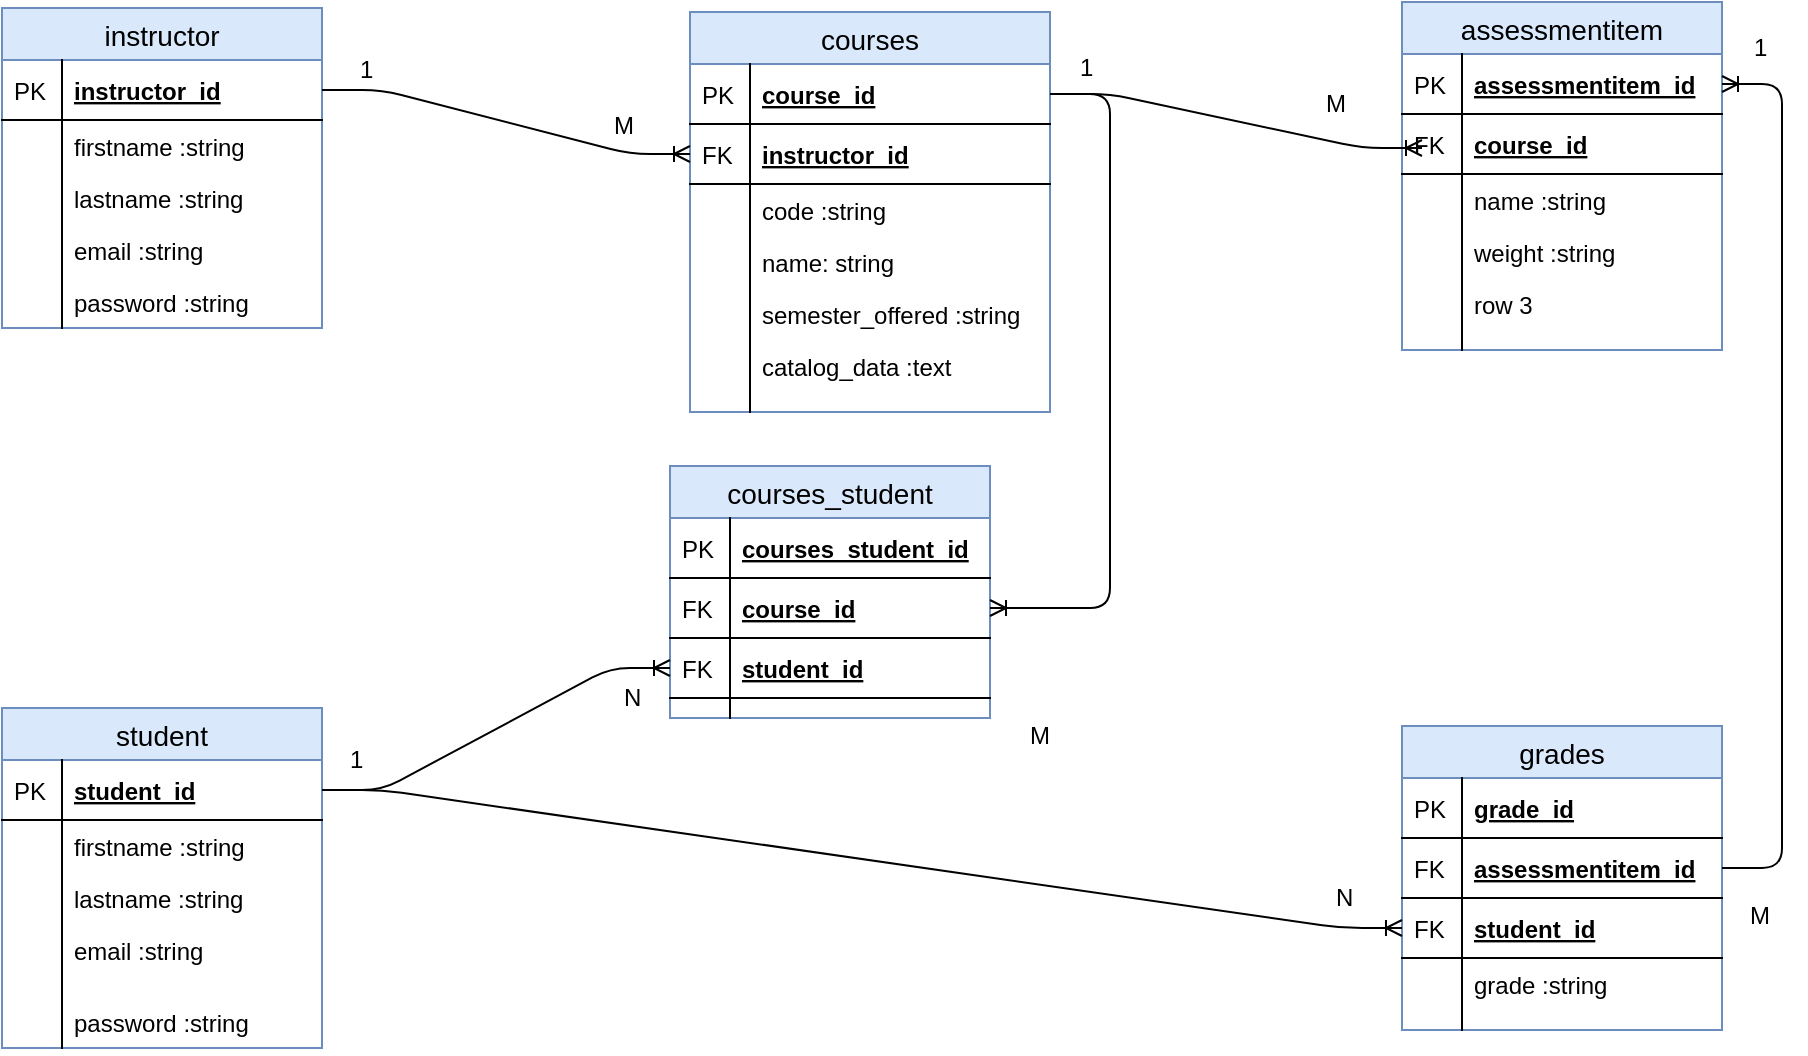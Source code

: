 <mxfile version="10.5.4" type="device"><diagram id="3fRgv4CVOXmltGhXMlZF" name="Page-1"><mxGraphModel dx="988" dy="532" grid="1" gridSize="10" guides="1" tooltips="1" connect="1" arrows="1" fold="1" page="1" pageScale="1" pageWidth="1169" pageHeight="1654" math="0" shadow="0"><root><mxCell id="0"/><mxCell id="1" parent="0"/><mxCell id="gOeAazlOz4UC05SaIbRI-1" value="instructor" style="swimlane;fontStyle=0;childLayout=stackLayout;horizontal=1;startSize=26;fillColor=#dae8fc;horizontalStack=0;resizeParent=1;resizeParentMax=0;resizeLast=0;collapsible=1;marginBottom=0;swimlaneFillColor=#ffffff;align=center;fontSize=14;strokeColor=#6c8ebf;" vertex="1" parent="1"><mxGeometry x="60" y="80" width="160" height="160" as="geometry"/></mxCell><mxCell id="gOeAazlOz4UC05SaIbRI-2" value="instructor_id" style="shape=partialRectangle;top=0;left=0;right=0;bottom=1;align=left;verticalAlign=middle;fillColor=none;spacingLeft=34;spacingRight=4;overflow=hidden;rotatable=0;points=[[0,0.5],[1,0.5]];portConstraint=eastwest;dropTarget=0;fontStyle=5;fontSize=12;" vertex="1" parent="gOeAazlOz4UC05SaIbRI-1"><mxGeometry y="26" width="160" height="30" as="geometry"/></mxCell><mxCell id="gOeAazlOz4UC05SaIbRI-3" value="PK" style="shape=partialRectangle;top=0;left=0;bottom=0;fillColor=none;align=left;verticalAlign=middle;spacingLeft=4;spacingRight=4;overflow=hidden;rotatable=0;points=[];portConstraint=eastwest;part=1;fontSize=12;" vertex="1" connectable="0" parent="gOeAazlOz4UC05SaIbRI-2"><mxGeometry width="30" height="30" as="geometry"/></mxCell><mxCell id="gOeAazlOz4UC05SaIbRI-4" value="firstname :string" style="shape=partialRectangle;top=0;left=0;right=0;bottom=0;align=left;verticalAlign=top;fillColor=none;spacingLeft=34;spacingRight=4;overflow=hidden;rotatable=0;points=[[0,0.5],[1,0.5]];portConstraint=eastwest;dropTarget=0;fontSize=12;" vertex="1" parent="gOeAazlOz4UC05SaIbRI-1"><mxGeometry y="56" width="160" height="26" as="geometry"/></mxCell><mxCell id="gOeAazlOz4UC05SaIbRI-5" value="" style="shape=partialRectangle;top=0;left=0;bottom=0;fillColor=none;align=left;verticalAlign=top;spacingLeft=4;spacingRight=4;overflow=hidden;rotatable=0;points=[];portConstraint=eastwest;part=1;fontSize=12;" vertex="1" connectable="0" parent="gOeAazlOz4UC05SaIbRI-4"><mxGeometry width="30" height="26" as="geometry"/></mxCell><mxCell id="gOeAazlOz4UC05SaIbRI-6" value="lastname :string" style="shape=partialRectangle;top=0;left=0;right=0;bottom=0;align=left;verticalAlign=top;fillColor=none;spacingLeft=34;spacingRight=4;overflow=hidden;rotatable=0;points=[[0,0.5],[1,0.5]];portConstraint=eastwest;dropTarget=0;fontSize=12;" vertex="1" parent="gOeAazlOz4UC05SaIbRI-1"><mxGeometry y="82" width="160" height="26" as="geometry"/></mxCell><mxCell id="gOeAazlOz4UC05SaIbRI-7" value="" style="shape=partialRectangle;top=0;left=0;bottom=0;fillColor=none;align=left;verticalAlign=top;spacingLeft=4;spacingRight=4;overflow=hidden;rotatable=0;points=[];portConstraint=eastwest;part=1;fontSize=12;" vertex="1" connectable="0" parent="gOeAazlOz4UC05SaIbRI-6"><mxGeometry width="30" height="26" as="geometry"/></mxCell><mxCell id="gOeAazlOz4UC05SaIbRI-8" value="email :string" style="shape=partialRectangle;top=0;left=0;right=0;bottom=0;align=left;verticalAlign=top;fillColor=none;spacingLeft=34;spacingRight=4;overflow=hidden;rotatable=0;points=[[0,0.5],[1,0.5]];portConstraint=eastwest;dropTarget=0;fontSize=12;" vertex="1" parent="gOeAazlOz4UC05SaIbRI-1"><mxGeometry y="108" width="160" height="26" as="geometry"/></mxCell><mxCell id="gOeAazlOz4UC05SaIbRI-9" value="" style="shape=partialRectangle;top=0;left=0;bottom=0;fillColor=none;align=left;verticalAlign=top;spacingLeft=4;spacingRight=4;overflow=hidden;rotatable=0;points=[];portConstraint=eastwest;part=1;fontSize=12;" vertex="1" connectable="0" parent="gOeAazlOz4UC05SaIbRI-8"><mxGeometry width="30" height="26" as="geometry"/></mxCell><mxCell id="gOeAazlOz4UC05SaIbRI-12" value="password :string" style="shape=partialRectangle;top=0;left=0;right=0;bottom=0;align=left;verticalAlign=top;fillColor=none;spacingLeft=34;spacingRight=4;overflow=hidden;rotatable=0;points=[[0,0.5],[1,0.5]];portConstraint=eastwest;dropTarget=0;fontSize=12;" vertex="1" parent="gOeAazlOz4UC05SaIbRI-1"><mxGeometry y="134" width="160" height="26" as="geometry"/></mxCell><mxCell id="gOeAazlOz4UC05SaIbRI-13" value="" style="shape=partialRectangle;top=0;left=0;bottom=0;fillColor=none;align=left;verticalAlign=top;spacingLeft=4;spacingRight=4;overflow=hidden;rotatable=0;points=[];portConstraint=eastwest;part=1;fontSize=12;" vertex="1" connectable="0" parent="gOeAazlOz4UC05SaIbRI-12"><mxGeometry width="30" height="26" as="geometry"/></mxCell><mxCell id="gOeAazlOz4UC05SaIbRI-10" value="" style="shape=partialRectangle;top=0;left=0;right=0;bottom=0;align=left;verticalAlign=top;fillColor=none;spacingLeft=34;spacingRight=4;overflow=hidden;rotatable=0;points=[[0,0.5],[1,0.5]];portConstraint=eastwest;dropTarget=0;fontSize=12;" vertex="1" parent="gOeAazlOz4UC05SaIbRI-1"><mxGeometry y="160" width="160" as="geometry"/></mxCell><mxCell id="gOeAazlOz4UC05SaIbRI-11" value="" style="shape=partialRectangle;top=0;left=0;bottom=0;fillColor=none;align=left;verticalAlign=top;spacingLeft=4;spacingRight=4;overflow=hidden;rotatable=0;points=[];portConstraint=eastwest;part=1;fontSize=12;" vertex="1" connectable="0" parent="gOeAazlOz4UC05SaIbRI-10"><mxGeometry width="30" as="geometry"/></mxCell><mxCell id="gOeAazlOz4UC05SaIbRI-14" value="courses" style="swimlane;fontStyle=0;childLayout=stackLayout;horizontal=1;startSize=26;fillColor=#dae8fc;horizontalStack=0;resizeParent=1;resizeParentMax=0;resizeLast=0;collapsible=1;marginBottom=0;swimlaneFillColor=#ffffff;align=center;fontSize=14;strokeColor=#6c8ebf;" vertex="1" parent="1"><mxGeometry x="404" y="82" width="180" height="200" as="geometry"/></mxCell><mxCell id="gOeAazlOz4UC05SaIbRI-15" value="course_id" style="shape=partialRectangle;top=0;left=0;right=0;bottom=1;align=left;verticalAlign=middle;fillColor=none;spacingLeft=34;spacingRight=4;overflow=hidden;rotatable=0;points=[[0,0.5],[1,0.5]];portConstraint=eastwest;dropTarget=0;fontStyle=5;fontSize=12;" vertex="1" parent="gOeAazlOz4UC05SaIbRI-14"><mxGeometry y="26" width="180" height="30" as="geometry"/></mxCell><mxCell id="gOeAazlOz4UC05SaIbRI-16" value="PK" style="shape=partialRectangle;top=0;left=0;bottom=0;fillColor=none;align=left;verticalAlign=middle;spacingLeft=4;spacingRight=4;overflow=hidden;rotatable=0;points=[];portConstraint=eastwest;part=1;fontSize=12;" vertex="1" connectable="0" parent="gOeAazlOz4UC05SaIbRI-15"><mxGeometry width="30" height="30" as="geometry"/></mxCell><mxCell id="gOeAazlOz4UC05SaIbRI-32" value="instructor_id" style="shape=partialRectangle;top=0;left=0;right=0;bottom=1;align=left;verticalAlign=middle;fillColor=none;spacingLeft=34;spacingRight=4;overflow=hidden;rotatable=0;points=[[0,0.5],[1,0.5]];portConstraint=eastwest;dropTarget=0;fontStyle=5;fontSize=12;" vertex="1" parent="gOeAazlOz4UC05SaIbRI-14"><mxGeometry y="56" width="180" height="30" as="geometry"/></mxCell><mxCell id="gOeAazlOz4UC05SaIbRI-33" value="FK" style="shape=partialRectangle;top=0;left=0;bottom=0;fillColor=none;align=left;verticalAlign=middle;spacingLeft=4;spacingRight=4;overflow=hidden;rotatable=0;points=[];portConstraint=eastwest;part=1;fontSize=12;" vertex="1" connectable="0" parent="gOeAazlOz4UC05SaIbRI-32"><mxGeometry width="30" height="30" as="geometry"/></mxCell><mxCell id="gOeAazlOz4UC05SaIbRI-17" value="code :string" style="shape=partialRectangle;top=0;left=0;right=0;bottom=0;align=left;verticalAlign=top;fillColor=none;spacingLeft=34;spacingRight=4;overflow=hidden;rotatable=0;points=[[0,0.5],[1,0.5]];portConstraint=eastwest;dropTarget=0;fontSize=12;" vertex="1" parent="gOeAazlOz4UC05SaIbRI-14"><mxGeometry y="86" width="180" height="26" as="geometry"/></mxCell><mxCell id="gOeAazlOz4UC05SaIbRI-18" value="" style="shape=partialRectangle;top=0;left=0;bottom=0;fillColor=none;align=left;verticalAlign=top;spacingLeft=4;spacingRight=4;overflow=hidden;rotatable=0;points=[];portConstraint=eastwest;part=1;fontSize=12;" vertex="1" connectable="0" parent="gOeAazlOz4UC05SaIbRI-17"><mxGeometry width="30" height="26" as="geometry"/></mxCell><mxCell id="gOeAazlOz4UC05SaIbRI-19" value="name: string" style="shape=partialRectangle;top=0;left=0;right=0;bottom=0;align=left;verticalAlign=top;fillColor=none;spacingLeft=34;spacingRight=4;overflow=hidden;rotatable=0;points=[[0,0.5],[1,0.5]];portConstraint=eastwest;dropTarget=0;fontSize=12;" vertex="1" parent="gOeAazlOz4UC05SaIbRI-14"><mxGeometry y="112" width="180" height="26" as="geometry"/></mxCell><mxCell id="gOeAazlOz4UC05SaIbRI-20" value="" style="shape=partialRectangle;top=0;left=0;bottom=0;fillColor=none;align=left;verticalAlign=top;spacingLeft=4;spacingRight=4;overflow=hidden;rotatable=0;points=[];portConstraint=eastwest;part=1;fontSize=12;" vertex="1" connectable="0" parent="gOeAazlOz4UC05SaIbRI-19"><mxGeometry width="30" height="26" as="geometry"/></mxCell><mxCell id="gOeAazlOz4UC05SaIbRI-34" value="semester_offered :string" style="shape=partialRectangle;top=0;left=0;right=0;bottom=0;align=left;verticalAlign=top;fillColor=none;spacingLeft=34;spacingRight=4;overflow=hidden;rotatable=0;points=[[0,0.5],[1,0.5]];portConstraint=eastwest;dropTarget=0;fontSize=12;" vertex="1" parent="gOeAazlOz4UC05SaIbRI-14"><mxGeometry y="138" width="180" height="26" as="geometry"/></mxCell><mxCell id="gOeAazlOz4UC05SaIbRI-35" value="" style="shape=partialRectangle;top=0;left=0;bottom=0;fillColor=none;align=left;verticalAlign=top;spacingLeft=4;spacingRight=4;overflow=hidden;rotatable=0;points=[];portConstraint=eastwest;part=1;fontSize=12;" vertex="1" connectable="0" parent="gOeAazlOz4UC05SaIbRI-34"><mxGeometry width="30" height="26" as="geometry"/></mxCell><mxCell id="gOeAazlOz4UC05SaIbRI-21" value="catalog_data :text" style="shape=partialRectangle;top=0;left=0;right=0;bottom=0;align=left;verticalAlign=top;fillColor=none;spacingLeft=34;spacingRight=4;overflow=hidden;rotatable=0;points=[[0,0.5],[1,0.5]];portConstraint=eastwest;dropTarget=0;fontSize=12;" vertex="1" parent="gOeAazlOz4UC05SaIbRI-14"><mxGeometry y="164" width="180" height="26" as="geometry"/></mxCell><mxCell id="gOeAazlOz4UC05SaIbRI-22" value="" style="shape=partialRectangle;top=0;left=0;bottom=0;fillColor=none;align=left;verticalAlign=top;spacingLeft=4;spacingRight=4;overflow=hidden;rotatable=0;points=[];portConstraint=eastwest;part=1;fontSize=12;" vertex="1" connectable="0" parent="gOeAazlOz4UC05SaIbRI-21"><mxGeometry width="30" height="26" as="geometry"/></mxCell><mxCell id="gOeAazlOz4UC05SaIbRI-23" value="" style="shape=partialRectangle;top=0;left=0;right=0;bottom=0;align=left;verticalAlign=top;fillColor=none;spacingLeft=34;spacingRight=4;overflow=hidden;rotatable=0;points=[[0,0.5],[1,0.5]];portConstraint=eastwest;dropTarget=0;fontSize=12;" vertex="1" parent="gOeAazlOz4UC05SaIbRI-14"><mxGeometry y="190" width="180" height="10" as="geometry"/></mxCell><mxCell id="gOeAazlOz4UC05SaIbRI-24" value="" style="shape=partialRectangle;top=0;left=0;bottom=0;fillColor=none;align=left;verticalAlign=top;spacingLeft=4;spacingRight=4;overflow=hidden;rotatable=0;points=[];portConstraint=eastwest;part=1;fontSize=12;" vertex="1" connectable="0" parent="gOeAazlOz4UC05SaIbRI-23"><mxGeometry width="30" height="10" as="geometry"/></mxCell><mxCell id="gOeAazlOz4UC05SaIbRI-36" value="student" style="swimlane;fontStyle=0;childLayout=stackLayout;horizontal=1;startSize=26;fillColor=#dae8fc;horizontalStack=0;resizeParent=1;resizeParentMax=0;resizeLast=0;collapsible=1;marginBottom=0;swimlaneFillColor=#ffffff;align=center;fontSize=14;strokeColor=#6c8ebf;" vertex="1" parent="1"><mxGeometry x="60" y="430" width="160" height="170" as="geometry"/></mxCell><mxCell id="gOeAazlOz4UC05SaIbRI-37" value="student_id" style="shape=partialRectangle;top=0;left=0;right=0;bottom=1;align=left;verticalAlign=middle;fillColor=none;spacingLeft=34;spacingRight=4;overflow=hidden;rotatable=0;points=[[0,0.5],[1,0.5]];portConstraint=eastwest;dropTarget=0;fontStyle=5;fontSize=12;" vertex="1" parent="gOeAazlOz4UC05SaIbRI-36"><mxGeometry y="26" width="160" height="30" as="geometry"/></mxCell><mxCell id="gOeAazlOz4UC05SaIbRI-38" value="PK" style="shape=partialRectangle;top=0;left=0;bottom=0;fillColor=none;align=left;verticalAlign=middle;spacingLeft=4;spacingRight=4;overflow=hidden;rotatable=0;points=[];portConstraint=eastwest;part=1;fontSize=12;" vertex="1" connectable="0" parent="gOeAazlOz4UC05SaIbRI-37"><mxGeometry width="30" height="30" as="geometry"/></mxCell><mxCell id="gOeAazlOz4UC05SaIbRI-39" value="firstname :string" style="shape=partialRectangle;top=0;left=0;right=0;bottom=0;align=left;verticalAlign=top;fillColor=none;spacingLeft=34;spacingRight=4;overflow=hidden;rotatable=0;points=[[0,0.5],[1,0.5]];portConstraint=eastwest;dropTarget=0;fontSize=12;" vertex="1" parent="gOeAazlOz4UC05SaIbRI-36"><mxGeometry y="56" width="160" height="26" as="geometry"/></mxCell><mxCell id="gOeAazlOz4UC05SaIbRI-40" value="" style="shape=partialRectangle;top=0;left=0;bottom=0;fillColor=none;align=left;verticalAlign=top;spacingLeft=4;spacingRight=4;overflow=hidden;rotatable=0;points=[];portConstraint=eastwest;part=1;fontSize=12;" vertex="1" connectable="0" parent="gOeAazlOz4UC05SaIbRI-39"><mxGeometry width="30" height="26" as="geometry"/></mxCell><mxCell id="gOeAazlOz4UC05SaIbRI-41" value="lastname :string" style="shape=partialRectangle;top=0;left=0;right=0;bottom=0;align=left;verticalAlign=top;fillColor=none;spacingLeft=34;spacingRight=4;overflow=hidden;rotatable=0;points=[[0,0.5],[1,0.5]];portConstraint=eastwest;dropTarget=0;fontSize=12;" vertex="1" parent="gOeAazlOz4UC05SaIbRI-36"><mxGeometry y="82" width="160" height="26" as="geometry"/></mxCell><mxCell id="gOeAazlOz4UC05SaIbRI-42" value="" style="shape=partialRectangle;top=0;left=0;bottom=0;fillColor=none;align=left;verticalAlign=top;spacingLeft=4;spacingRight=4;overflow=hidden;rotatable=0;points=[];portConstraint=eastwest;part=1;fontSize=12;" vertex="1" connectable="0" parent="gOeAazlOz4UC05SaIbRI-41"><mxGeometry width="30" height="26" as="geometry"/></mxCell><mxCell id="gOeAazlOz4UC05SaIbRI-43" value="email :string" style="shape=partialRectangle;top=0;left=0;right=0;bottom=0;align=left;verticalAlign=top;fillColor=none;spacingLeft=34;spacingRight=4;overflow=hidden;rotatable=0;points=[[0,0.5],[1,0.5]];portConstraint=eastwest;dropTarget=0;fontSize=12;" vertex="1" parent="gOeAazlOz4UC05SaIbRI-36"><mxGeometry y="108" width="160" height="26" as="geometry"/></mxCell><mxCell id="gOeAazlOz4UC05SaIbRI-44" value="" style="shape=partialRectangle;top=0;left=0;bottom=0;fillColor=none;align=left;verticalAlign=top;spacingLeft=4;spacingRight=4;overflow=hidden;rotatable=0;points=[];portConstraint=eastwest;part=1;fontSize=12;" vertex="1" connectable="0" parent="gOeAazlOz4UC05SaIbRI-43"><mxGeometry width="30" height="26" as="geometry"/></mxCell><mxCell id="gOeAazlOz4UC05SaIbRI-45" value="" style="shape=partialRectangle;top=0;left=0;right=0;bottom=0;align=left;verticalAlign=top;fillColor=none;spacingLeft=34;spacingRight=4;overflow=hidden;rotatable=0;points=[[0,0.5],[1,0.5]];portConstraint=eastwest;dropTarget=0;fontSize=12;" vertex="1" parent="gOeAazlOz4UC05SaIbRI-36"><mxGeometry y="134" width="160" height="10" as="geometry"/></mxCell><mxCell id="gOeAazlOz4UC05SaIbRI-46" value="" style="shape=partialRectangle;top=0;left=0;bottom=0;fillColor=none;align=left;verticalAlign=top;spacingLeft=4;spacingRight=4;overflow=hidden;rotatable=0;points=[];portConstraint=eastwest;part=1;fontSize=12;" vertex="1" connectable="0" parent="gOeAazlOz4UC05SaIbRI-45"><mxGeometry width="30" height="10" as="geometry"/></mxCell><mxCell id="gOeAazlOz4UC05SaIbRI-47" value="password :string" style="shape=partialRectangle;top=0;left=0;right=0;bottom=0;align=left;verticalAlign=top;fillColor=none;spacingLeft=34;spacingRight=4;overflow=hidden;rotatable=0;points=[[0,0.5],[1,0.5]];portConstraint=eastwest;dropTarget=0;fontSize=12;" vertex="1" parent="gOeAazlOz4UC05SaIbRI-36"><mxGeometry y="144" width="160" height="26" as="geometry"/></mxCell><mxCell id="gOeAazlOz4UC05SaIbRI-48" value="" style="shape=partialRectangle;top=0;left=0;bottom=0;fillColor=none;align=left;verticalAlign=top;spacingLeft=4;spacingRight=4;overflow=hidden;rotatable=0;points=[];portConstraint=eastwest;part=1;fontSize=12;" vertex="1" connectable="0" parent="gOeAazlOz4UC05SaIbRI-47"><mxGeometry width="30" height="26" as="geometry"/></mxCell><mxCell id="gOeAazlOz4UC05SaIbRI-49" value="courses_student" style="swimlane;fontStyle=0;childLayout=stackLayout;horizontal=1;startSize=26;fillColor=#dae8fc;horizontalStack=0;resizeParent=1;resizeParentMax=0;resizeLast=0;collapsible=1;marginBottom=0;swimlaneFillColor=#ffffff;align=center;fontSize=14;strokeColor=#6c8ebf;" vertex="1" parent="1"><mxGeometry x="394" y="309" width="160" height="126" as="geometry"/></mxCell><mxCell id="gOeAazlOz4UC05SaIbRI-50" value="courses_student_id" style="shape=partialRectangle;top=0;left=0;right=0;bottom=1;align=left;verticalAlign=middle;fillColor=none;spacingLeft=34;spacingRight=4;overflow=hidden;rotatable=0;points=[[0,0.5],[1,0.5]];portConstraint=eastwest;dropTarget=0;fontStyle=5;fontSize=12;" vertex="1" parent="gOeAazlOz4UC05SaIbRI-49"><mxGeometry y="26" width="160" height="30" as="geometry"/></mxCell><mxCell id="gOeAazlOz4UC05SaIbRI-51" value="PK" style="shape=partialRectangle;top=0;left=0;bottom=0;fillColor=none;align=left;verticalAlign=middle;spacingLeft=4;spacingRight=4;overflow=hidden;rotatable=0;points=[];portConstraint=eastwest;part=1;fontSize=12;" vertex="1" connectable="0" parent="gOeAazlOz4UC05SaIbRI-50"><mxGeometry width="30" height="30" as="geometry"/></mxCell><mxCell id="gOeAazlOz4UC05SaIbRI-60" value="course_id" style="shape=partialRectangle;top=0;left=0;right=0;bottom=1;align=left;verticalAlign=middle;fillColor=none;spacingLeft=34;spacingRight=4;overflow=hidden;rotatable=0;points=[[0,0.5],[1,0.5]];portConstraint=eastwest;dropTarget=0;fontStyle=5;fontSize=12;" vertex="1" parent="gOeAazlOz4UC05SaIbRI-49"><mxGeometry y="56" width="160" height="30" as="geometry"/></mxCell><mxCell id="gOeAazlOz4UC05SaIbRI-61" value="FK" style="shape=partialRectangle;top=0;left=0;bottom=0;fillColor=none;align=left;verticalAlign=middle;spacingLeft=4;spacingRight=4;overflow=hidden;rotatable=0;points=[];portConstraint=eastwest;part=1;fontSize=12;" vertex="1" connectable="0" parent="gOeAazlOz4UC05SaIbRI-60"><mxGeometry width="30" height="30" as="geometry"/></mxCell><mxCell id="gOeAazlOz4UC05SaIbRI-62" value="student_id" style="shape=partialRectangle;top=0;left=0;right=0;bottom=1;align=left;verticalAlign=middle;fillColor=none;spacingLeft=34;spacingRight=4;overflow=hidden;rotatable=0;points=[[0,0.5],[1,0.5]];portConstraint=eastwest;dropTarget=0;fontStyle=5;fontSize=12;" vertex="1" parent="gOeAazlOz4UC05SaIbRI-49"><mxGeometry y="86" width="160" height="30" as="geometry"/></mxCell><mxCell id="gOeAazlOz4UC05SaIbRI-63" value="FK" style="shape=partialRectangle;top=0;left=0;bottom=0;fillColor=none;align=left;verticalAlign=middle;spacingLeft=4;spacingRight=4;overflow=hidden;rotatable=0;points=[];portConstraint=eastwest;part=1;fontSize=12;" vertex="1" connectable="0" parent="gOeAazlOz4UC05SaIbRI-62"><mxGeometry width="30" height="30" as="geometry"/></mxCell><mxCell id="gOeAazlOz4UC05SaIbRI-58" value="" style="shape=partialRectangle;top=0;left=0;right=0;bottom=0;align=left;verticalAlign=top;fillColor=none;spacingLeft=34;spacingRight=4;overflow=hidden;rotatable=0;points=[[0,0.5],[1,0.5]];portConstraint=eastwest;dropTarget=0;fontSize=12;" vertex="1" parent="gOeAazlOz4UC05SaIbRI-49"><mxGeometry y="116" width="160" height="10" as="geometry"/></mxCell><mxCell id="gOeAazlOz4UC05SaIbRI-59" value="" style="shape=partialRectangle;top=0;left=0;bottom=0;fillColor=none;align=left;verticalAlign=top;spacingLeft=4;spacingRight=4;overflow=hidden;rotatable=0;points=[];portConstraint=eastwest;part=1;fontSize=12;" vertex="1" connectable="0" parent="gOeAazlOz4UC05SaIbRI-58"><mxGeometry width="30" height="10" as="geometry"/></mxCell><mxCell id="gOeAazlOz4UC05SaIbRI-64" value="assessmentitem" style="swimlane;fontStyle=0;childLayout=stackLayout;horizontal=1;startSize=26;fillColor=#dae8fc;horizontalStack=0;resizeParent=1;resizeParentMax=0;resizeLast=0;collapsible=1;marginBottom=0;swimlaneFillColor=#ffffff;align=center;fontSize=14;strokeColor=#6c8ebf;" vertex="1" parent="1"><mxGeometry x="760" y="77" width="160" height="174" as="geometry"/></mxCell><mxCell id="gOeAazlOz4UC05SaIbRI-65" value="assessmentitem_id" style="shape=partialRectangle;top=0;left=0;right=0;bottom=1;align=left;verticalAlign=middle;fillColor=none;spacingLeft=34;spacingRight=4;overflow=hidden;rotatable=0;points=[[0,0.5],[1,0.5]];portConstraint=eastwest;dropTarget=0;fontStyle=5;fontSize=12;" vertex="1" parent="gOeAazlOz4UC05SaIbRI-64"><mxGeometry y="26" width="160" height="30" as="geometry"/></mxCell><mxCell id="gOeAazlOz4UC05SaIbRI-66" value="PK" style="shape=partialRectangle;top=0;left=0;bottom=0;fillColor=none;align=left;verticalAlign=middle;spacingLeft=4;spacingRight=4;overflow=hidden;rotatable=0;points=[];portConstraint=eastwest;part=1;fontSize=12;" vertex="1" connectable="0" parent="gOeAazlOz4UC05SaIbRI-65"><mxGeometry width="30" height="30" as="geometry"/></mxCell><mxCell id="gOeAazlOz4UC05SaIbRI-75" value="course_id" style="shape=partialRectangle;top=0;left=0;right=0;bottom=1;align=left;verticalAlign=middle;fillColor=none;spacingLeft=34;spacingRight=4;overflow=hidden;rotatable=0;points=[[0,0.5],[1,0.5]];portConstraint=eastwest;dropTarget=0;fontStyle=5;fontSize=12;" vertex="1" parent="gOeAazlOz4UC05SaIbRI-64"><mxGeometry y="56" width="160" height="30" as="geometry"/></mxCell><mxCell id="gOeAazlOz4UC05SaIbRI-76" value="FK" style="shape=partialRectangle;top=0;left=0;bottom=0;fillColor=none;align=left;verticalAlign=middle;spacingLeft=4;spacingRight=4;overflow=hidden;rotatable=0;points=[];portConstraint=eastwest;part=1;fontSize=12;" vertex="1" connectable="0" parent="gOeAazlOz4UC05SaIbRI-75"><mxGeometry width="30" height="30" as="geometry"/></mxCell><mxCell id="gOeAazlOz4UC05SaIbRI-67" value="name :string" style="shape=partialRectangle;top=0;left=0;right=0;bottom=0;align=left;verticalAlign=top;fillColor=none;spacingLeft=34;spacingRight=4;overflow=hidden;rotatable=0;points=[[0,0.5],[1,0.5]];portConstraint=eastwest;dropTarget=0;fontSize=12;" vertex="1" parent="gOeAazlOz4UC05SaIbRI-64"><mxGeometry y="86" width="160" height="26" as="geometry"/></mxCell><mxCell id="gOeAazlOz4UC05SaIbRI-68" value="" style="shape=partialRectangle;top=0;left=0;bottom=0;fillColor=none;align=left;verticalAlign=top;spacingLeft=4;spacingRight=4;overflow=hidden;rotatable=0;points=[];portConstraint=eastwest;part=1;fontSize=12;" vertex="1" connectable="0" parent="gOeAazlOz4UC05SaIbRI-67"><mxGeometry width="30" height="26" as="geometry"/></mxCell><mxCell id="gOeAazlOz4UC05SaIbRI-69" value="weight :string" style="shape=partialRectangle;top=0;left=0;right=0;bottom=0;align=left;verticalAlign=top;fillColor=none;spacingLeft=34;spacingRight=4;overflow=hidden;rotatable=0;points=[[0,0.5],[1,0.5]];portConstraint=eastwest;dropTarget=0;fontSize=12;" vertex="1" parent="gOeAazlOz4UC05SaIbRI-64"><mxGeometry y="112" width="160" height="26" as="geometry"/></mxCell><mxCell id="gOeAazlOz4UC05SaIbRI-70" value="" style="shape=partialRectangle;top=0;left=0;bottom=0;fillColor=none;align=left;verticalAlign=top;spacingLeft=4;spacingRight=4;overflow=hidden;rotatable=0;points=[];portConstraint=eastwest;part=1;fontSize=12;" vertex="1" connectable="0" parent="gOeAazlOz4UC05SaIbRI-69"><mxGeometry width="30" height="26" as="geometry"/></mxCell><mxCell id="gOeAazlOz4UC05SaIbRI-71" value="row 3" style="shape=partialRectangle;top=0;left=0;right=0;bottom=0;align=left;verticalAlign=top;fillColor=none;spacingLeft=34;spacingRight=4;overflow=hidden;rotatable=0;points=[[0,0.5],[1,0.5]];portConstraint=eastwest;dropTarget=0;fontSize=12;" vertex="1" parent="gOeAazlOz4UC05SaIbRI-64"><mxGeometry y="138" width="160" height="26" as="geometry"/></mxCell><mxCell id="gOeAazlOz4UC05SaIbRI-72" value="" style="shape=partialRectangle;top=0;left=0;bottom=0;fillColor=none;align=left;verticalAlign=top;spacingLeft=4;spacingRight=4;overflow=hidden;rotatable=0;points=[];portConstraint=eastwest;part=1;fontSize=12;" vertex="1" connectable="0" parent="gOeAazlOz4UC05SaIbRI-71"><mxGeometry width="30" height="26" as="geometry"/></mxCell><mxCell id="gOeAazlOz4UC05SaIbRI-73" value="" style="shape=partialRectangle;top=0;left=0;right=0;bottom=0;align=left;verticalAlign=top;fillColor=none;spacingLeft=34;spacingRight=4;overflow=hidden;rotatable=0;points=[[0,0.5],[1,0.5]];portConstraint=eastwest;dropTarget=0;fontSize=12;" vertex="1" parent="gOeAazlOz4UC05SaIbRI-64"><mxGeometry y="164" width="160" height="10" as="geometry"/></mxCell><mxCell id="gOeAazlOz4UC05SaIbRI-74" value="" style="shape=partialRectangle;top=0;left=0;bottom=0;fillColor=none;align=left;verticalAlign=top;spacingLeft=4;spacingRight=4;overflow=hidden;rotatable=0;points=[];portConstraint=eastwest;part=1;fontSize=12;" vertex="1" connectable="0" parent="gOeAazlOz4UC05SaIbRI-73"><mxGeometry width="30" height="10" as="geometry"/></mxCell><mxCell id="gOeAazlOz4UC05SaIbRI-77" value="grades" style="swimlane;fontStyle=0;childLayout=stackLayout;horizontal=1;startSize=26;fillColor=#dae8fc;horizontalStack=0;resizeParent=1;resizeParentMax=0;resizeLast=0;collapsible=1;marginBottom=0;swimlaneFillColor=#ffffff;align=center;fontSize=14;strokeColor=#6c8ebf;" vertex="1" parent="1"><mxGeometry x="760" y="439" width="160" height="152" as="geometry"/></mxCell><mxCell id="gOeAazlOz4UC05SaIbRI-78" value="grade_id" style="shape=partialRectangle;top=0;left=0;right=0;bottom=1;align=left;verticalAlign=middle;fillColor=none;spacingLeft=34;spacingRight=4;overflow=hidden;rotatable=0;points=[[0,0.5],[1,0.5]];portConstraint=eastwest;dropTarget=0;fontStyle=5;fontSize=12;" vertex="1" parent="gOeAazlOz4UC05SaIbRI-77"><mxGeometry y="26" width="160" height="30" as="geometry"/></mxCell><mxCell id="gOeAazlOz4UC05SaIbRI-79" value="PK" style="shape=partialRectangle;top=0;left=0;bottom=0;fillColor=none;align=left;verticalAlign=middle;spacingLeft=4;spacingRight=4;overflow=hidden;rotatable=0;points=[];portConstraint=eastwest;part=1;fontSize=12;" vertex="1" connectable="0" parent="gOeAazlOz4UC05SaIbRI-78"><mxGeometry width="30" height="30" as="geometry"/></mxCell><mxCell id="gOeAazlOz4UC05SaIbRI-88" value="assessmentitem_id" style="shape=partialRectangle;top=0;left=0;right=0;bottom=1;align=left;verticalAlign=middle;fillColor=none;spacingLeft=34;spacingRight=4;overflow=hidden;rotatable=0;points=[[0,0.5],[1,0.5]];portConstraint=eastwest;dropTarget=0;fontStyle=5;fontSize=12;" vertex="1" parent="gOeAazlOz4UC05SaIbRI-77"><mxGeometry y="56" width="160" height="30" as="geometry"/></mxCell><mxCell id="gOeAazlOz4UC05SaIbRI-89" value="FK" style="shape=partialRectangle;top=0;left=0;bottom=0;fillColor=none;align=left;verticalAlign=middle;spacingLeft=4;spacingRight=4;overflow=hidden;rotatable=0;points=[];portConstraint=eastwest;part=1;fontSize=12;" vertex="1" connectable="0" parent="gOeAazlOz4UC05SaIbRI-88"><mxGeometry width="30" height="30" as="geometry"/></mxCell><mxCell id="gOeAazlOz4UC05SaIbRI-90" value="student_id" style="shape=partialRectangle;top=0;left=0;right=0;bottom=1;align=left;verticalAlign=middle;fillColor=none;spacingLeft=34;spacingRight=4;overflow=hidden;rotatable=0;points=[[0,0.5],[1,0.5]];portConstraint=eastwest;dropTarget=0;fontStyle=5;fontSize=12;" vertex="1" parent="gOeAazlOz4UC05SaIbRI-77"><mxGeometry y="86" width="160" height="30" as="geometry"/></mxCell><mxCell id="gOeAazlOz4UC05SaIbRI-91" value="FK" style="shape=partialRectangle;top=0;left=0;bottom=0;fillColor=none;align=left;verticalAlign=middle;spacingLeft=4;spacingRight=4;overflow=hidden;rotatable=0;points=[];portConstraint=eastwest;part=1;fontSize=12;" vertex="1" connectable="0" parent="gOeAazlOz4UC05SaIbRI-90"><mxGeometry width="30" height="30" as="geometry"/></mxCell><mxCell id="gOeAazlOz4UC05SaIbRI-84" value="grade :string" style="shape=partialRectangle;top=0;left=0;right=0;bottom=0;align=left;verticalAlign=top;fillColor=none;spacingLeft=34;spacingRight=4;overflow=hidden;rotatable=0;points=[[0,0.5],[1,0.5]];portConstraint=eastwest;dropTarget=0;fontSize=12;" vertex="1" parent="gOeAazlOz4UC05SaIbRI-77"><mxGeometry y="116" width="160" height="26" as="geometry"/></mxCell><mxCell id="gOeAazlOz4UC05SaIbRI-85" value="" style="shape=partialRectangle;top=0;left=0;bottom=0;fillColor=none;align=left;verticalAlign=top;spacingLeft=4;spacingRight=4;overflow=hidden;rotatable=0;points=[];portConstraint=eastwest;part=1;fontSize=12;" vertex="1" connectable="0" parent="gOeAazlOz4UC05SaIbRI-84"><mxGeometry width="30" height="26" as="geometry"/></mxCell><mxCell id="gOeAazlOz4UC05SaIbRI-86" value="" style="shape=partialRectangle;top=0;left=0;right=0;bottom=0;align=left;verticalAlign=top;fillColor=none;spacingLeft=34;spacingRight=4;overflow=hidden;rotatable=0;points=[[0,0.5],[1,0.5]];portConstraint=eastwest;dropTarget=0;fontSize=12;" vertex="1" parent="gOeAazlOz4UC05SaIbRI-77"><mxGeometry y="142" width="160" height="10" as="geometry"/></mxCell><mxCell id="gOeAazlOz4UC05SaIbRI-87" value="" style="shape=partialRectangle;top=0;left=0;bottom=0;fillColor=none;align=left;verticalAlign=top;spacingLeft=4;spacingRight=4;overflow=hidden;rotatable=0;points=[];portConstraint=eastwest;part=1;fontSize=12;" vertex="1" connectable="0" parent="gOeAazlOz4UC05SaIbRI-86"><mxGeometry width="30" height="10" as="geometry"/></mxCell><mxCell id="gOeAazlOz4UC05SaIbRI-92" value="" style="edgeStyle=entityRelationEdgeStyle;fontSize=12;html=1;endArrow=ERoneToMany;entryX=0;entryY=0.5;entryDx=0;entryDy=0;" edge="1" parent="1" source="gOeAazlOz4UC05SaIbRI-2" target="gOeAazlOz4UC05SaIbRI-32"><mxGeometry width="100" height="100" relative="1" as="geometry"><mxPoint x="260" y="230" as="sourcePoint"/><mxPoint x="360" y="130" as="targetPoint"/></mxGeometry></mxCell><mxCell id="gOeAazlOz4UC05SaIbRI-93" value="1" style="text;html=1;resizable=0;points=[];autosize=1;align=left;verticalAlign=top;spacingTop=-4;" vertex="1" parent="1"><mxGeometry x="237" y="101" width="20" height="20" as="geometry"/></mxCell><mxCell id="gOeAazlOz4UC05SaIbRI-94" value="M" style="text;html=1;resizable=0;points=[];autosize=1;align=left;verticalAlign=top;spacingTop=-4;" vertex="1" parent="1"><mxGeometry x="364" y="129" width="30" height="20" as="geometry"/></mxCell><mxCell id="gOeAazlOz4UC05SaIbRI-95" value="" style="edgeStyle=entityRelationEdgeStyle;fontSize=12;html=1;endArrow=ERoneToMany;" edge="1" parent="1" source="gOeAazlOz4UC05SaIbRI-15" target="gOeAazlOz4UC05SaIbRI-60"><mxGeometry width="100" height="100" relative="1" as="geometry"><mxPoint x="290" y="330" as="sourcePoint"/><mxPoint x="540" y="290" as="targetPoint"/></mxGeometry></mxCell><mxCell id="gOeAazlOz4UC05SaIbRI-96" value="M" style="text;html=1;resizable=0;points=[];autosize=1;align=left;verticalAlign=top;spacingTop=-4;" vertex="1" parent="1"><mxGeometry x="572" y="434" width="30" height="20" as="geometry"/></mxCell><mxCell id="gOeAazlOz4UC05SaIbRI-97" value="1" style="text;html=1;resizable=0;points=[];autosize=1;align=left;verticalAlign=top;spacingTop=-4;" vertex="1" parent="1"><mxGeometry x="597" y="100" width="20" height="20" as="geometry"/></mxCell><mxCell id="gOeAazlOz4UC05SaIbRI-98" value="" style="edgeStyle=entityRelationEdgeStyle;fontSize=12;html=1;endArrow=ERoneToMany;" edge="1" parent="1" source="gOeAazlOz4UC05SaIbRI-37" target="gOeAazlOz4UC05SaIbRI-62"><mxGeometry width="100" height="100" relative="1" as="geometry"><mxPoint x="260" y="560" as="sourcePoint"/><mxPoint x="410" y="460" as="targetPoint"/></mxGeometry></mxCell><mxCell id="gOeAazlOz4UC05SaIbRI-99" value="1" style="text;html=1;resizable=0;points=[];autosize=1;align=left;verticalAlign=top;spacingTop=-4;" vertex="1" parent="1"><mxGeometry x="232" y="446" width="20" height="20" as="geometry"/></mxCell><mxCell id="gOeAazlOz4UC05SaIbRI-100" value="N" style="text;html=1;resizable=0;points=[];autosize=1;align=left;verticalAlign=top;spacingTop=-4;" vertex="1" parent="1"><mxGeometry x="369" y="415" width="20" height="20" as="geometry"/></mxCell><mxCell id="gOeAazlOz4UC05SaIbRI-101" value="" style="edgeStyle=entityRelationEdgeStyle;fontSize=12;html=1;endArrow=ERoneToMany;exitX=1;exitY=0.5;exitDx=0;exitDy=0;" edge="1" parent="1" source="gOeAazlOz4UC05SaIbRI-15"><mxGeometry width="100" height="100" relative="1" as="geometry"><mxPoint x="670" y="210" as="sourcePoint"/><mxPoint x="770" y="150" as="targetPoint"/></mxGeometry></mxCell><mxCell id="gOeAazlOz4UC05SaIbRI-102" value="M" style="text;html=1;resizable=0;points=[];autosize=1;align=left;verticalAlign=top;spacingTop=-4;" vertex="1" parent="1"><mxGeometry x="720" y="118" width="30" height="20" as="geometry"/></mxCell><mxCell id="gOeAazlOz4UC05SaIbRI-103" value="" style="edgeStyle=entityRelationEdgeStyle;fontSize=12;html=1;endArrow=ERoneToMany;" edge="1" parent="1" source="gOeAazlOz4UC05SaIbRI-37" target="gOeAazlOz4UC05SaIbRI-90"><mxGeometry width="100" height="100" relative="1" as="geometry"><mxPoint x="400" y="660" as="sourcePoint"/><mxPoint x="500" y="560" as="targetPoint"/></mxGeometry></mxCell><mxCell id="gOeAazlOz4UC05SaIbRI-104" value="N" style="text;html=1;resizable=0;points=[];autosize=1;align=left;verticalAlign=top;spacingTop=-4;" vertex="1" parent="1"><mxGeometry x="725" y="515" width="20" height="20" as="geometry"/></mxCell><mxCell id="gOeAazlOz4UC05SaIbRI-105" value="" style="edgeStyle=entityRelationEdgeStyle;fontSize=12;html=1;endArrow=ERoneToMany;" edge="1" parent="1" source="gOeAazlOz4UC05SaIbRI-88" target="gOeAazlOz4UC05SaIbRI-65"><mxGeometry width="100" height="100" relative="1" as="geometry"><mxPoint x="750" y="410" as="sourcePoint"/><mxPoint x="850" y="310" as="targetPoint"/></mxGeometry></mxCell><mxCell id="gOeAazlOz4UC05SaIbRI-106" value="1" style="text;html=1;resizable=0;points=[];autosize=1;align=left;verticalAlign=top;spacingTop=-4;" vertex="1" parent="1"><mxGeometry x="934" y="90" width="20" height="20" as="geometry"/></mxCell><mxCell id="gOeAazlOz4UC05SaIbRI-107" value="M" style="text;html=1;resizable=0;points=[];autosize=1;align=left;verticalAlign=top;spacingTop=-4;" vertex="1" parent="1"><mxGeometry x="932" y="524" width="30" height="20" as="geometry"/></mxCell></root></mxGraphModel></diagram></mxfile>